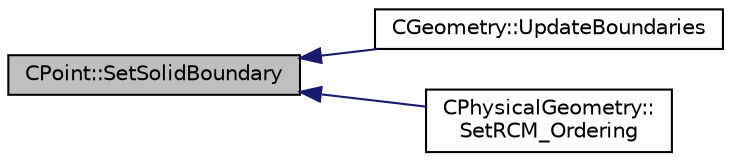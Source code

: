 digraph "CPoint::SetSolidBoundary"
{
  edge [fontname="Helvetica",fontsize="10",labelfontname="Helvetica",labelfontsize="10"];
  node [fontname="Helvetica",fontsize="10",shape=record];
  rankdir="LR";
  Node2438 [label="CPoint::SetSolidBoundary",height=0.2,width=0.4,color="black", fillcolor="grey75", style="filled", fontcolor="black"];
  Node2438 -> Node2439 [dir="back",color="midnightblue",fontsize="10",style="solid",fontname="Helvetica"];
  Node2439 [label="CGeometry::UpdateBoundaries",height=0.2,width=0.4,color="black", fillcolor="white", style="filled",URL="$class_c_geometry.html#a867df72444348650d0ba30c2cd45d4ba",tooltip="Compute and store the volume of the elements. "];
  Node2438 -> Node2440 [dir="back",color="midnightblue",fontsize="10",style="solid",fontname="Helvetica"];
  Node2440 [label="CPhysicalGeometry::\lSetRCM_Ordering",height=0.2,width=0.4,color="black", fillcolor="white", style="filled",URL="$class_c_physical_geometry.html#a59b1ade2054d7038c71e6febfbd3e89f",tooltip="Set a renumbering using a Reverse Cuthill-McKee Algorithm. "];
}
